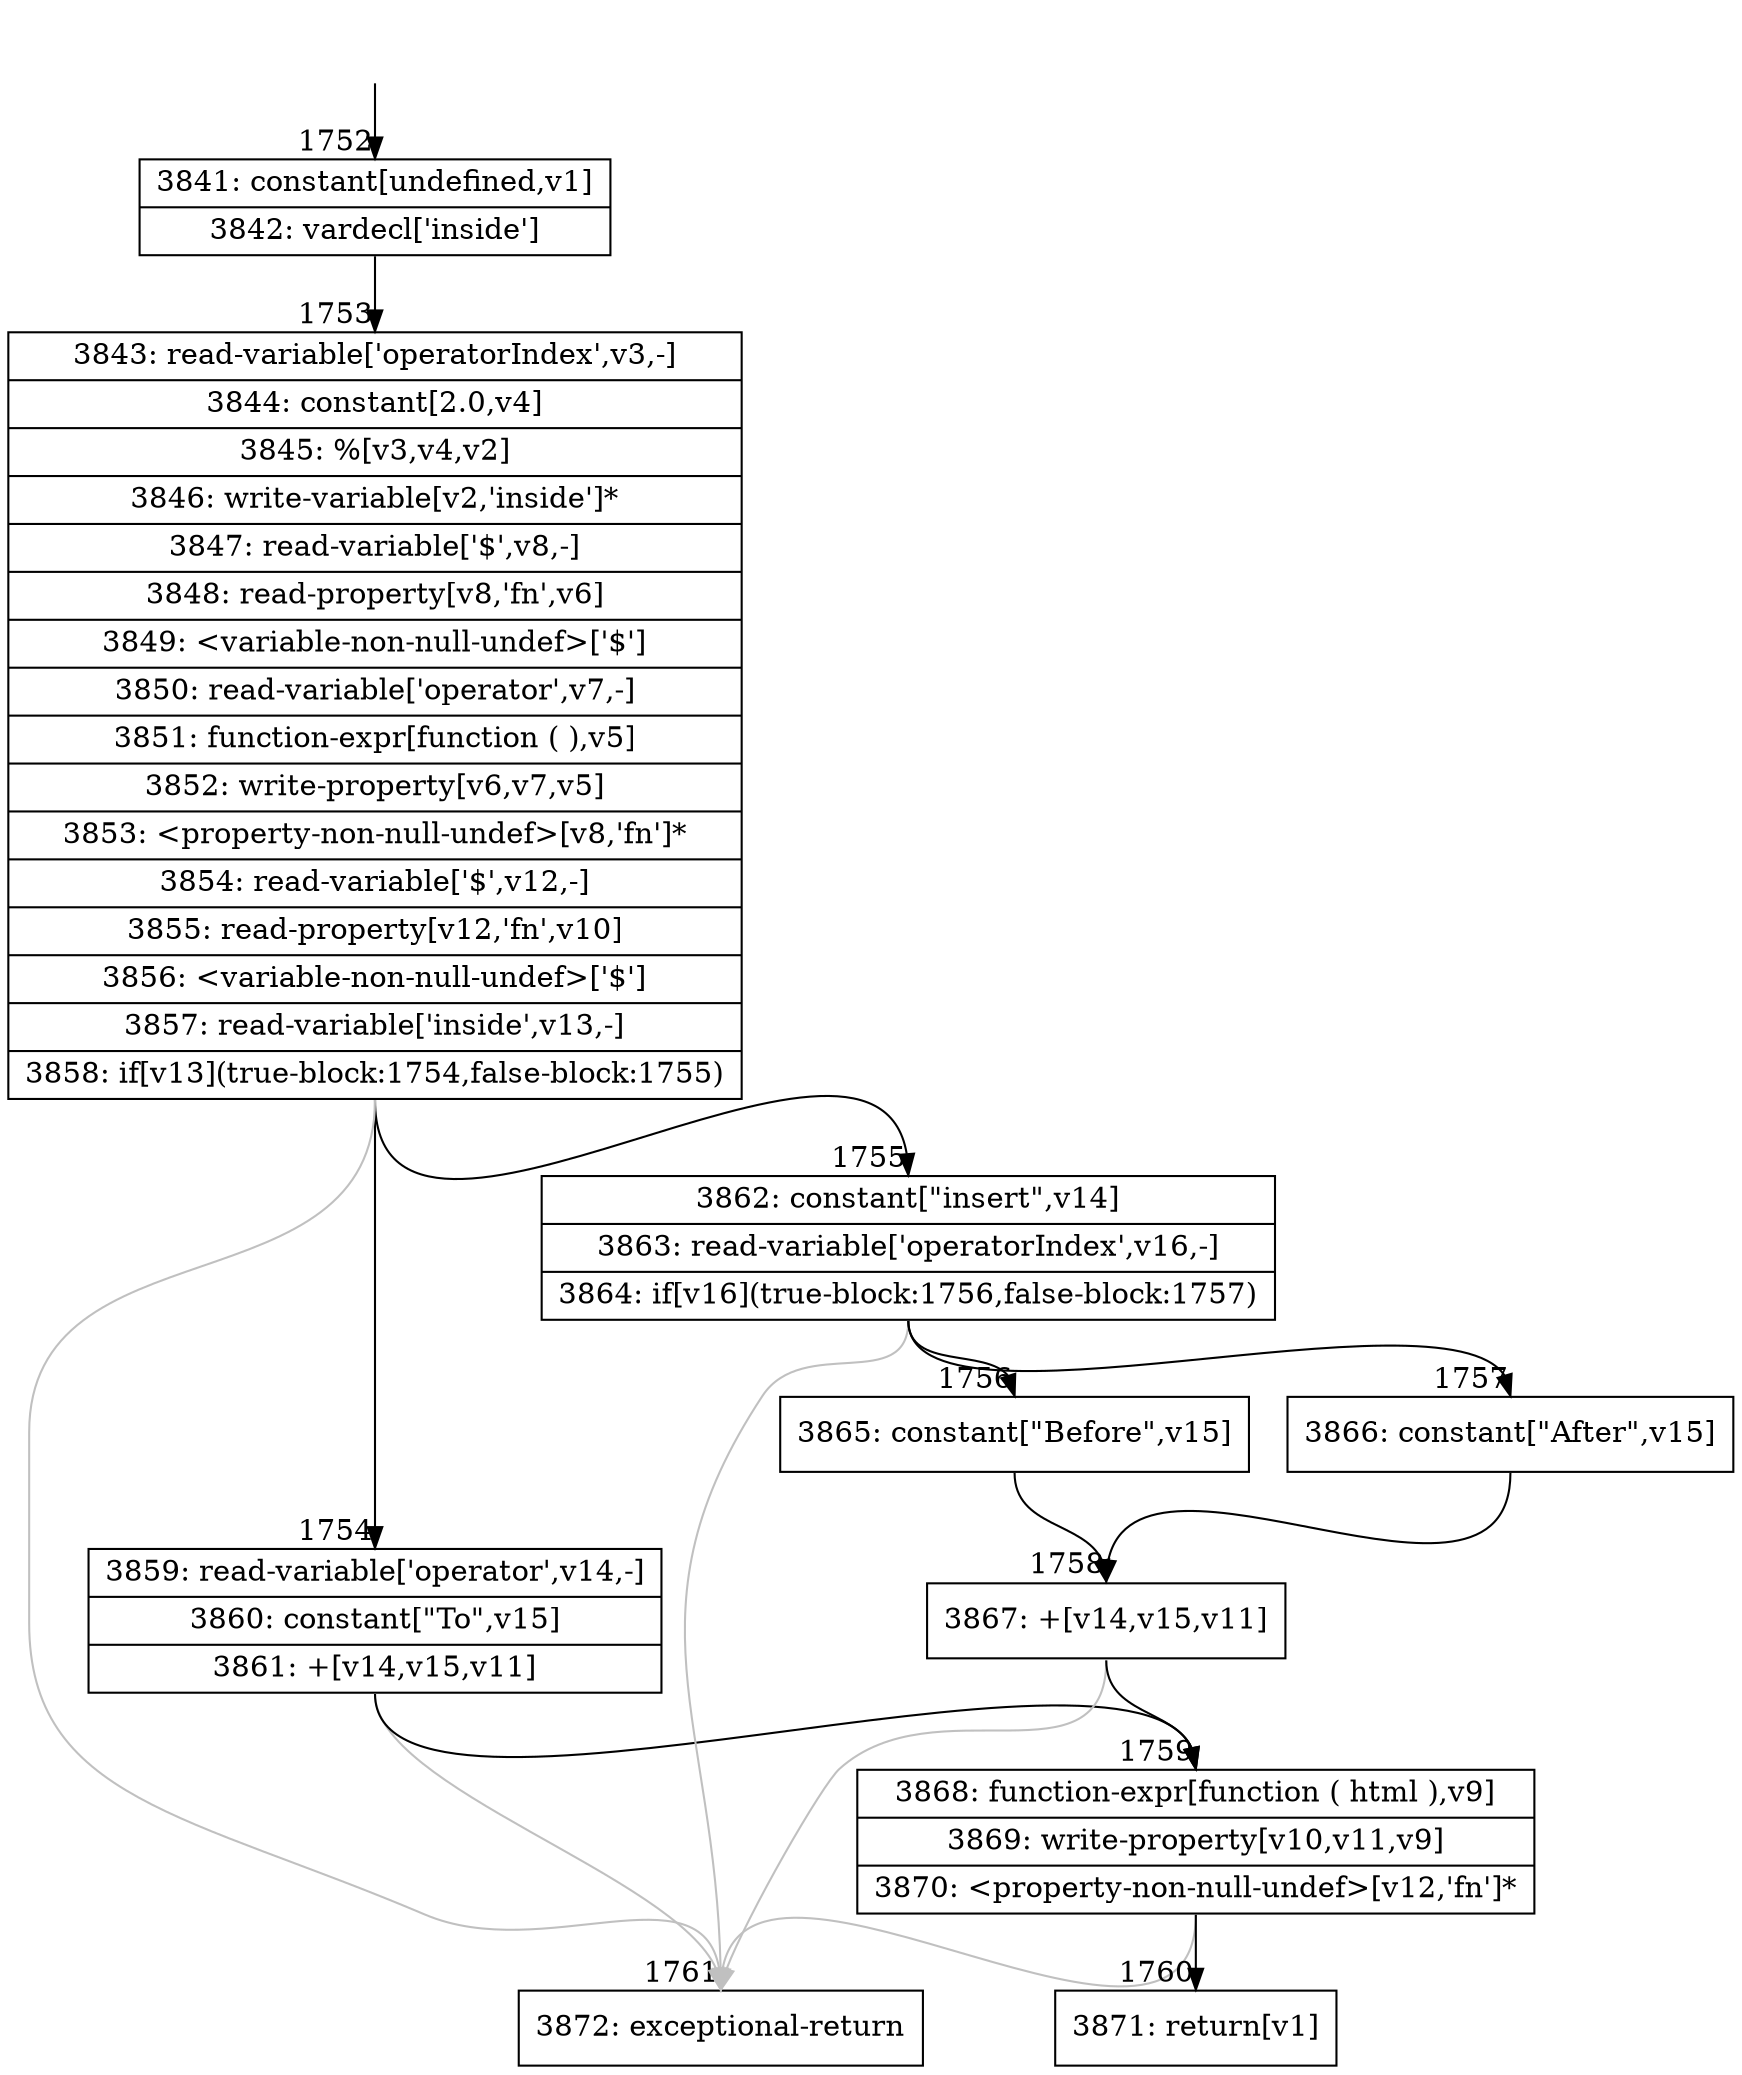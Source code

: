 digraph {
rankdir="TD"
BB_entry157[shape=none,label=""];
BB_entry157 -> BB1752 [tailport=s, headport=n, headlabel="    1752"]
BB1752 [shape=record label="{3841: constant[undefined,v1]|3842: vardecl['inside']}" ] 
BB1752 -> BB1753 [tailport=s, headport=n, headlabel="      1753"]
BB1753 [shape=record label="{3843: read-variable['operatorIndex',v3,-]|3844: constant[2.0,v4]|3845: %[v3,v4,v2]|3846: write-variable[v2,'inside']*|3847: read-variable['$',v8,-]|3848: read-property[v8,'fn',v6]|3849: \<variable-non-null-undef\>['$']|3850: read-variable['operator',v7,-]|3851: function-expr[function ( ),v5]|3852: write-property[v6,v7,v5]|3853: \<property-non-null-undef\>[v8,'fn']*|3854: read-variable['$',v12,-]|3855: read-property[v12,'fn',v10]|3856: \<variable-non-null-undef\>['$']|3857: read-variable['inside',v13,-]|3858: if[v13](true-block:1754,false-block:1755)}" ] 
BB1753 -> BB1754 [tailport=s, headport=n, headlabel="      1754"]
BB1753 -> BB1755 [tailport=s, headport=n, headlabel="      1755"]
BB1753 -> BB1761 [tailport=s, headport=n, color=gray, headlabel="      1761"]
BB1754 [shape=record label="{3859: read-variable['operator',v14,-]|3860: constant[\"To\",v15]|3861: +[v14,v15,v11]}" ] 
BB1754 -> BB1759 [tailport=s, headport=n, headlabel="      1759"]
BB1754 -> BB1761 [tailport=s, headport=n, color=gray]
BB1755 [shape=record label="{3862: constant[\"insert\",v14]|3863: read-variable['operatorIndex',v16,-]|3864: if[v16](true-block:1756,false-block:1757)}" ] 
BB1755 -> BB1756 [tailport=s, headport=n, headlabel="      1756"]
BB1755 -> BB1757 [tailport=s, headport=n, headlabel="      1757"]
BB1755 -> BB1761 [tailport=s, headport=n, color=gray]
BB1756 [shape=record label="{3865: constant[\"Before\",v15]}" ] 
BB1756 -> BB1758 [tailport=s, headport=n, headlabel="      1758"]
BB1757 [shape=record label="{3866: constant[\"After\",v15]}" ] 
BB1757 -> BB1758 [tailport=s, headport=n]
BB1758 [shape=record label="{3867: +[v14,v15,v11]}" ] 
BB1758 -> BB1759 [tailport=s, headport=n]
BB1758 -> BB1761 [tailport=s, headport=n, color=gray]
BB1759 [shape=record label="{3868: function-expr[function ( html ),v9]|3869: write-property[v10,v11,v9]|3870: \<property-non-null-undef\>[v12,'fn']*}" ] 
BB1759 -> BB1760 [tailport=s, headport=n, headlabel="      1760"]
BB1759 -> BB1761 [tailport=s, headport=n, color=gray]
BB1760 [shape=record label="{3871: return[v1]}" ] 
BB1761 [shape=record label="{3872: exceptional-return}" ] 
//#$~ 870
}
